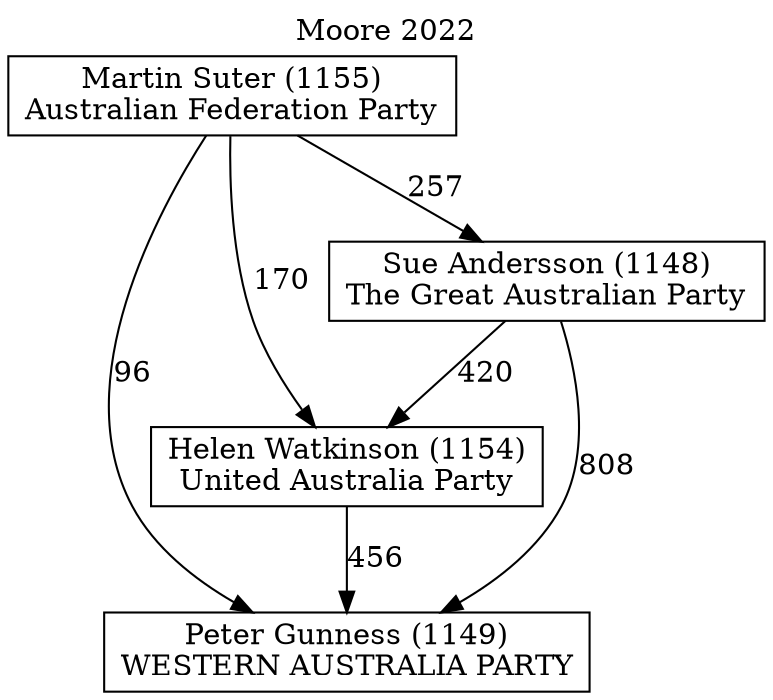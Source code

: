 // House preference flow
digraph "Peter Gunness (1149)_Moore_2022" {
	graph [label="Moore 2022" labelloc=t mclimit=10]
	node [shape=box]
	"Peter Gunness (1149)" [label="Peter Gunness (1149)
WESTERN AUSTRALIA PARTY"]
	"Helen Watkinson (1154)" [label="Helen Watkinson (1154)
United Australia Party"]
	"Sue Andersson (1148)" [label="Sue Andersson (1148)
The Great Australian Party"]
	"Martin Suter (1155)" [label="Martin Suter (1155)
Australian Federation Party"]
	"Helen Watkinson (1154)" -> "Peter Gunness (1149)" [label=456]
	"Sue Andersson (1148)" -> "Helen Watkinson (1154)" [label=420]
	"Martin Suter (1155)" -> "Sue Andersson (1148)" [label=257]
	"Sue Andersson (1148)" -> "Peter Gunness (1149)" [label=808]
	"Martin Suter (1155)" -> "Peter Gunness (1149)" [label=96]
	"Martin Suter (1155)" -> "Helen Watkinson (1154)" [label=170]
}
